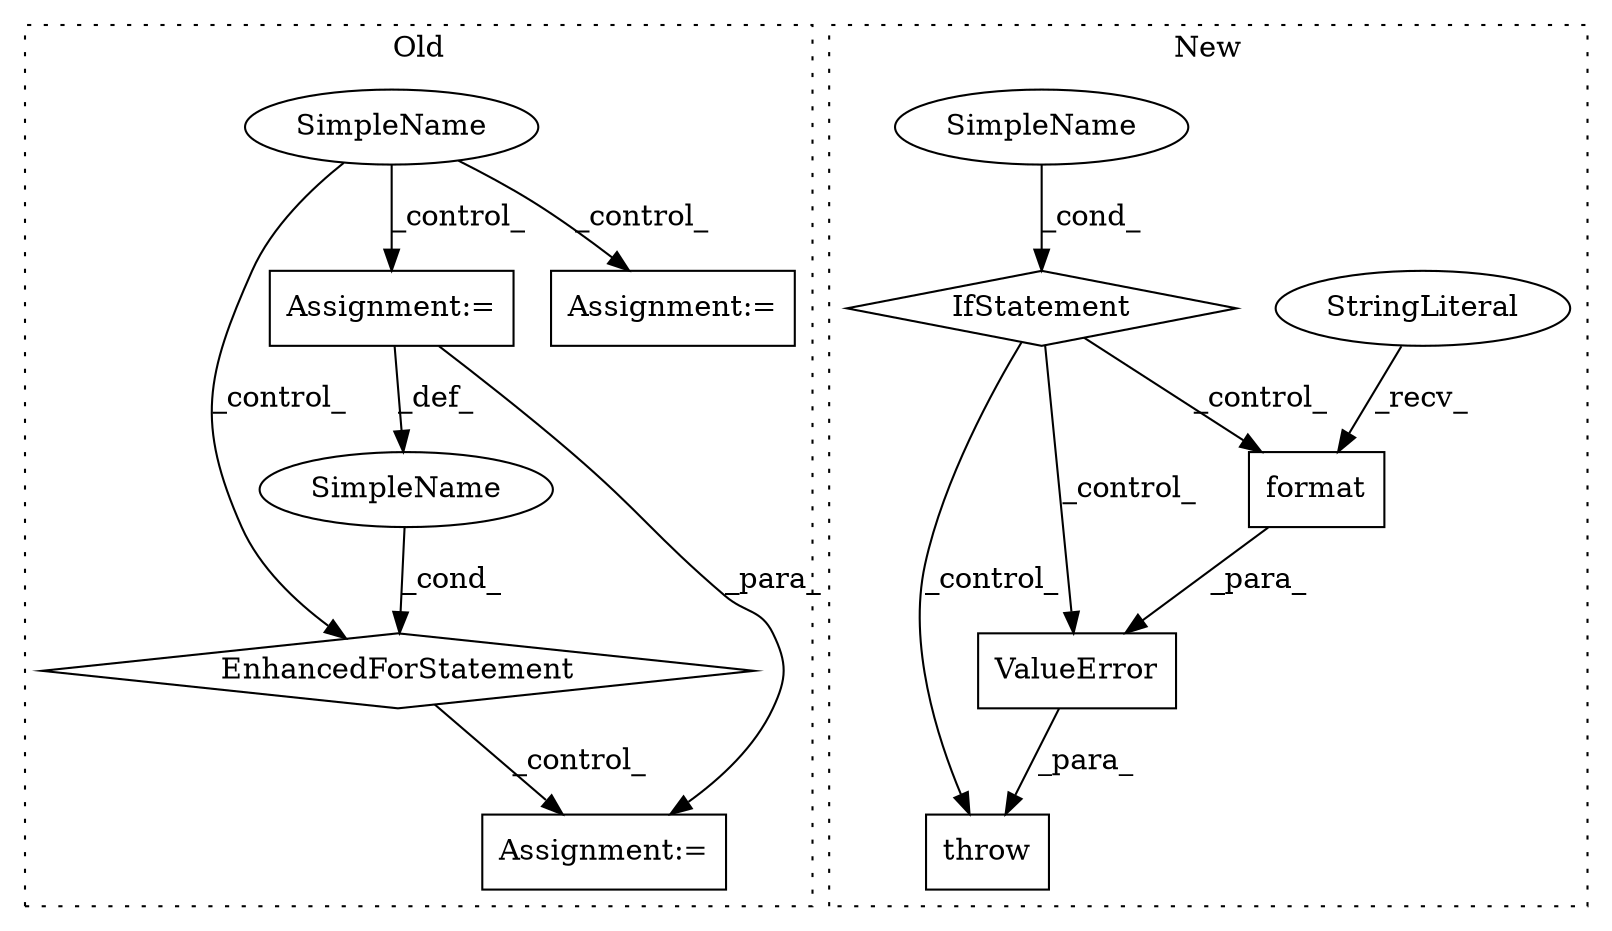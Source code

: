 digraph G {
subgraph cluster0 {
1 [label="EnhancedForStatement" a="70" s="1285,1377" l="63,2" shape="diamond"];
4 [label="Assignment:=" a="7" s="1285,1377" l="63,2" shape="box"];
7 [label="Assignment:=" a="7" s="1402" l="14" shape="box"];
8 [label="SimpleName" a="42" s="1352" l="1" shape="ellipse"];
10 [label="SimpleName" a="42" s="" l="" shape="ellipse"];
11 [label="Assignment:=" a="7" s="1752,1818" l="57,2" shape="box"];
label = "Old";
style="dotted";
}
subgraph cluster1 {
2 [label="format" a="32" s="2031,2046" l="7,1" shape="box"];
3 [label="StringLiteral" a="45" s="1996" l="34" shape="ellipse"];
5 [label="IfStatement" a="25" s="1895,1967" l="4,2" shape="diamond"];
6 [label="SimpleName" a="42" s="" l="" shape="ellipse"];
9 [label="throw" a="53" s="1979" l="6" shape="box"];
12 [label="ValueError" a="32" s="1985,2047" l="11,1" shape="box"];
label = "New";
style="dotted";
}
1 -> 7 [label="_control_"];
2 -> 12 [label="_para_"];
3 -> 2 [label="_recv_"];
4 -> 7 [label="_para_"];
4 -> 8 [label="_def_"];
5 -> 9 [label="_control_"];
5 -> 12 [label="_control_"];
5 -> 2 [label="_control_"];
6 -> 5 [label="_cond_"];
8 -> 1 [label="_cond_"];
10 -> 1 [label="_control_"];
10 -> 4 [label="_control_"];
10 -> 11 [label="_control_"];
12 -> 9 [label="_para_"];
}